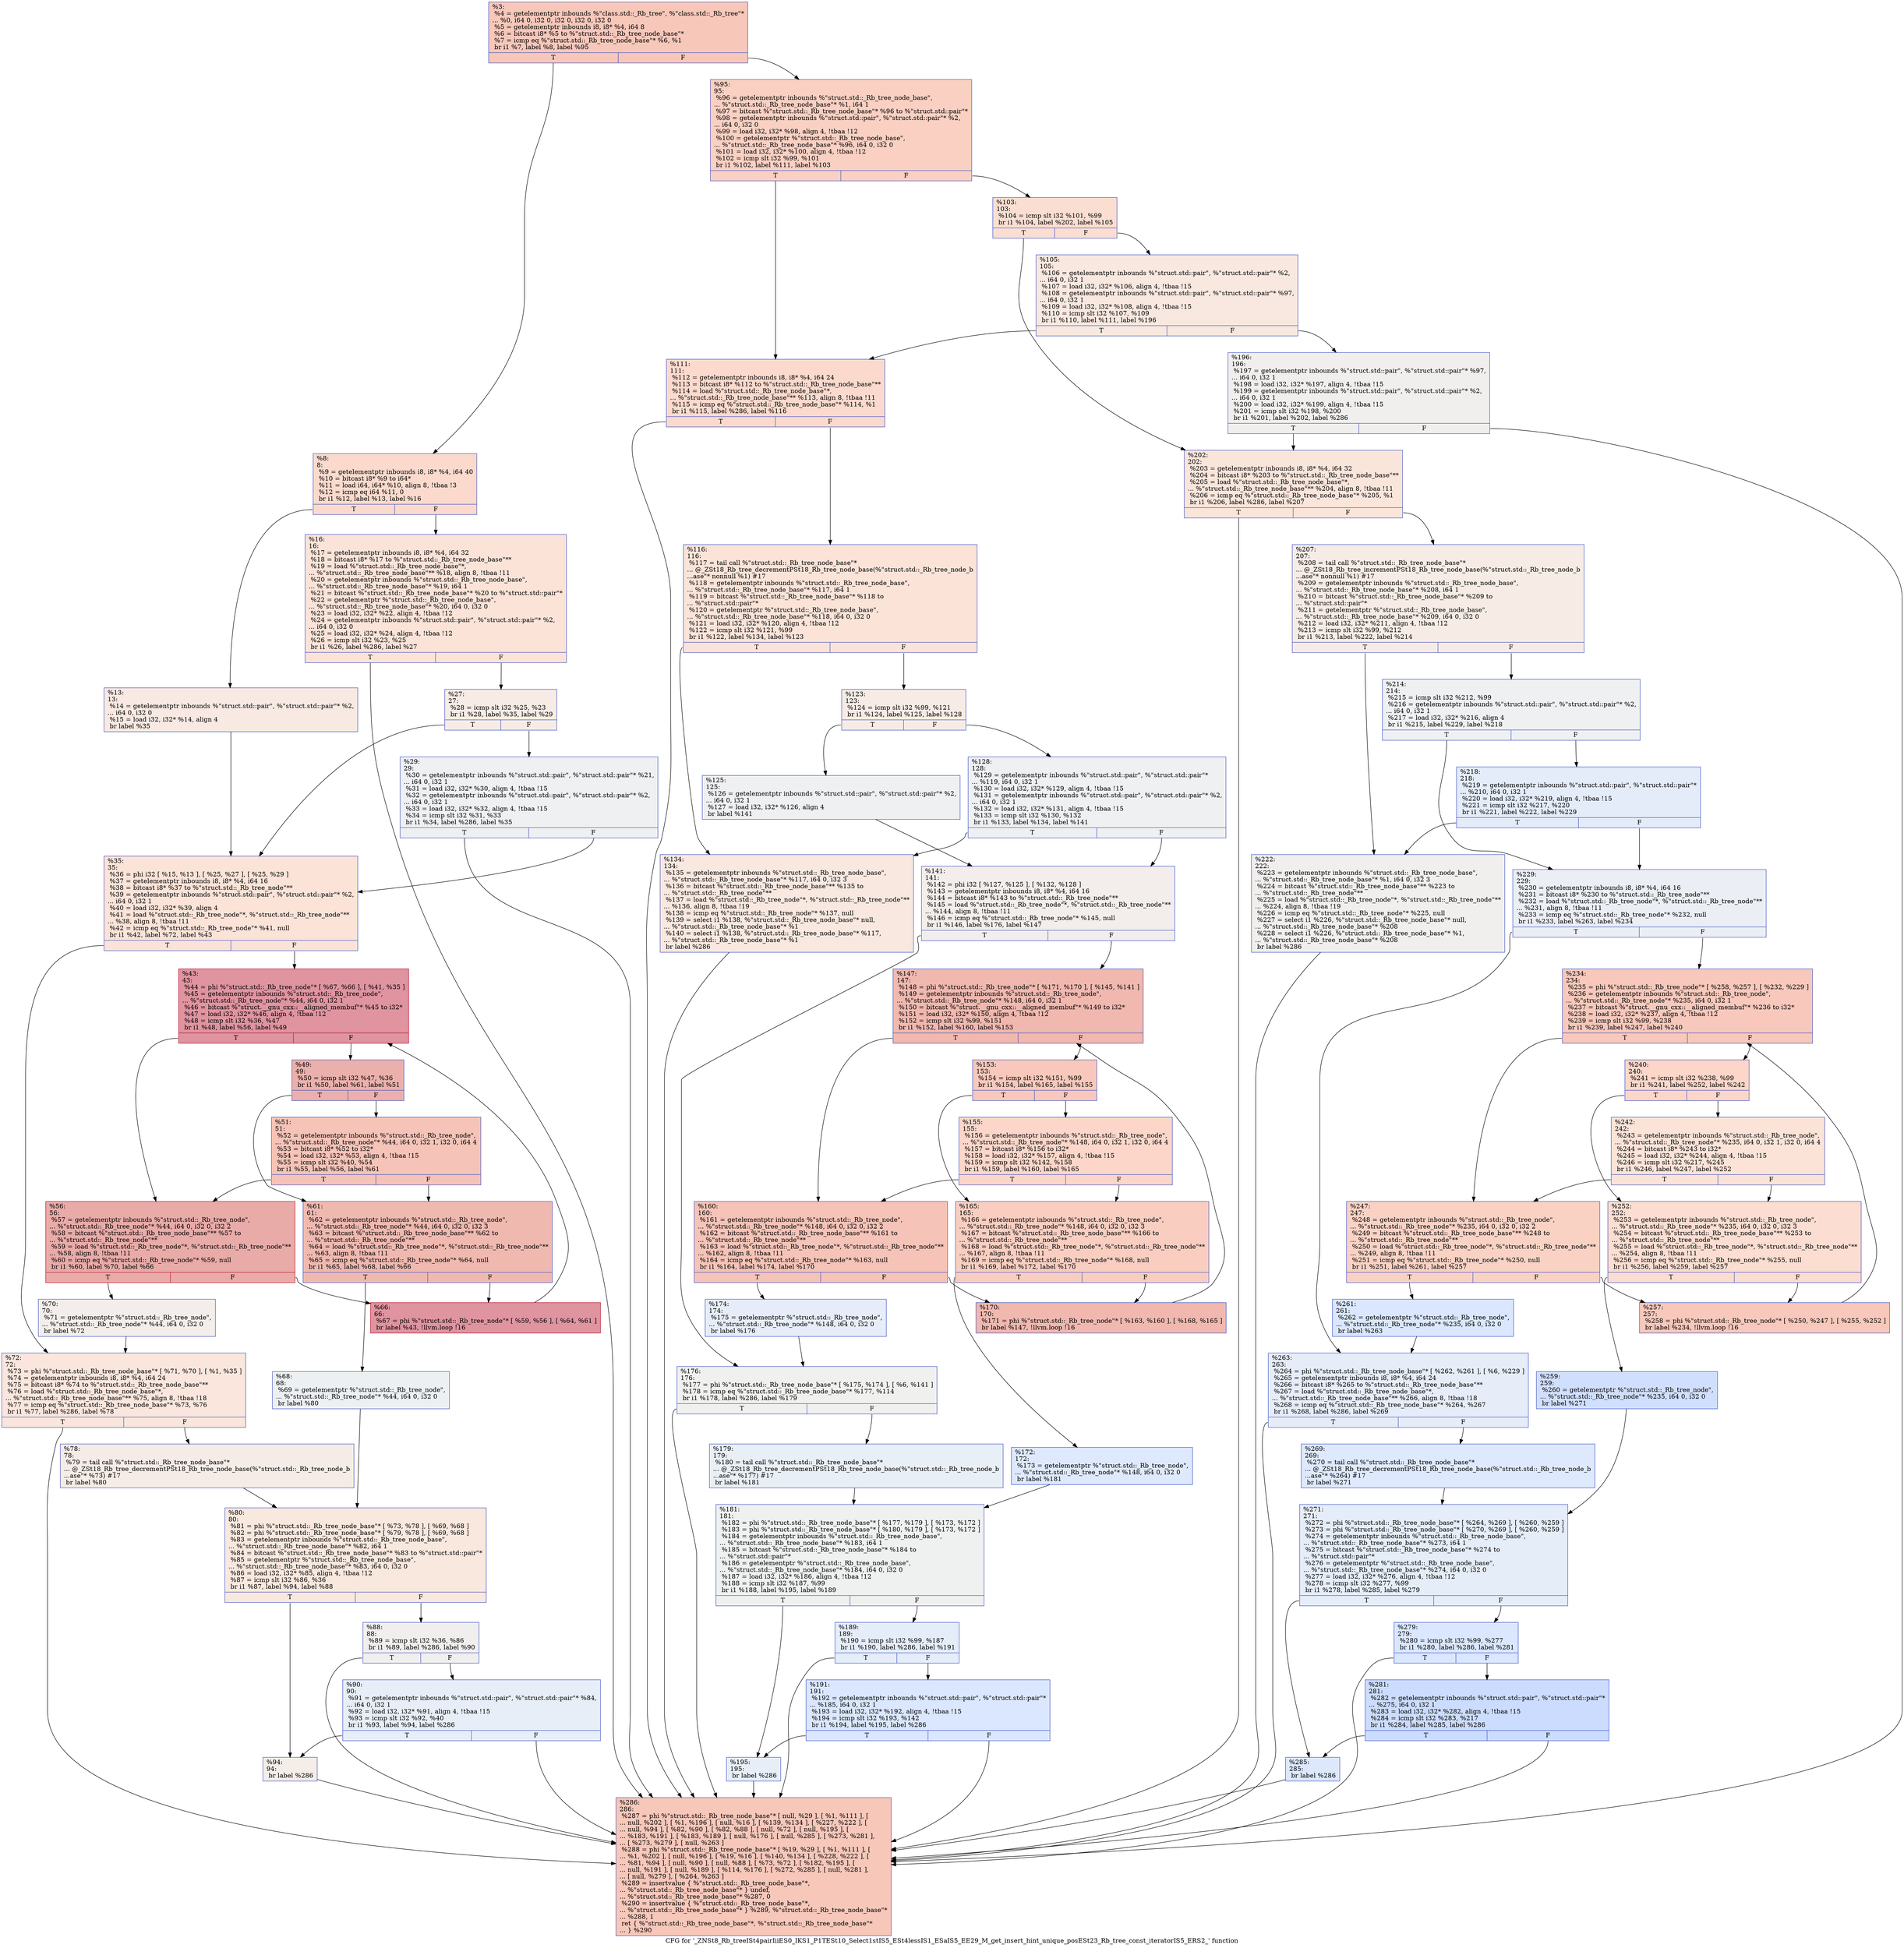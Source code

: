 digraph "CFG for '_ZNSt8_Rb_treeISt4pairIiiES0_IKS1_P1TESt10_Select1stIS5_ESt4lessIS1_ESaIS5_EE29_M_get_insert_hint_unique_posESt23_Rb_tree_const_iteratorIS5_ERS2_' function" {
	label="CFG for '_ZNSt8_Rb_treeISt4pairIiiES0_IKS1_P1TESt10_Select1stIS5_ESt4lessIS1_ESaIS5_EE29_M_get_insert_hint_unique_posESt23_Rb_tree_const_iteratorIS5_ERS2_' function";

	Node0x55a988a21ff0 [shape=record,color="#3d50c3ff", style=filled, fillcolor="#ec7f6370",label="{%3:\l  %4 = getelementptr inbounds %\"class.std::_Rb_tree\", %\"class.std::_Rb_tree\"*\l... %0, i64 0, i32 0, i32 0, i32 0, i32 0\l  %5 = getelementptr inbounds i8, i8* %4, i64 8\l  %6 = bitcast i8* %5 to %\"struct.std::_Rb_tree_node_base\"*\l  %7 = icmp eq %\"struct.std::_Rb_tree_node_base\"* %6, %1\l  br i1 %7, label %8, label %95\l|{<s0>T|<s1>F}}"];
	Node0x55a988a21ff0:s0 -> Node0x55a988a22220;
	Node0x55a988a21ff0:s1 -> Node0x55a988a22270;
	Node0x55a988a22220 [shape=record,color="#3d50c3ff", style=filled, fillcolor="#f7ac8e70",label="{%8:\l8:                                                \l  %9 = getelementptr inbounds i8, i8* %4, i64 40\l  %10 = bitcast i8* %9 to i64*\l  %11 = load i64, i64* %10, align 8, !tbaa !3\l  %12 = icmp eq i64 %11, 0\l  br i1 %12, label %13, label %16\l|{<s0>T|<s1>F}}"];
	Node0x55a988a22220:s0 -> Node0x55a988a22160;
	Node0x55a988a22220:s1 -> Node0x55a988a22570;
	Node0x55a988a22160 [shape=record,color="#3d50c3ff", style=filled, fillcolor="#efcebd70",label="{%13:\l13:                                               \l  %14 = getelementptr inbounds %\"struct.std::pair\", %\"struct.std::pair\"* %2,\l... i64 0, i32 0\l  %15 = load i32, i32* %14, align 4\l  br label %35\l}"];
	Node0x55a988a22160 -> Node0x55a988a227a0;
	Node0x55a988a22570 [shape=record,color="#3d50c3ff", style=filled, fillcolor="#f6bfa670",label="{%16:\l16:                                               \l  %17 = getelementptr inbounds i8, i8* %4, i64 32\l  %18 = bitcast i8* %17 to %\"struct.std::_Rb_tree_node_base\"**\l  %19 = load %\"struct.std::_Rb_tree_node_base\"*,\l... %\"struct.std::_Rb_tree_node_base\"** %18, align 8, !tbaa !11\l  %20 = getelementptr inbounds %\"struct.std::_Rb_tree_node_base\",\l... %\"struct.std::_Rb_tree_node_base\"* %19, i64 1\l  %21 = bitcast %\"struct.std::_Rb_tree_node_base\"* %20 to %\"struct.std::pair\"*\l  %22 = getelementptr %\"struct.std::_Rb_tree_node_base\",\l... %\"struct.std::_Rb_tree_node_base\"* %20, i64 0, i32 0\l  %23 = load i32, i32* %22, align 4, !tbaa !12\l  %24 = getelementptr inbounds %\"struct.std::pair\", %\"struct.std::pair\"* %2,\l... i64 0, i32 0\l  %25 = load i32, i32* %24, align 4, !tbaa !12\l  %26 = icmp slt i32 %23, %25\l  br i1 %26, label %286, label %27\l|{<s0>T|<s1>F}}"];
	Node0x55a988a22570:s0 -> Node0x55a988a22cb0;
	Node0x55a988a22570:s1 -> Node0x55a988a22d00;
	Node0x55a988a22d00 [shape=record,color="#3d50c3ff", style=filled, fillcolor="#ecd3c570",label="{%27:\l27:                                               \l  %28 = icmp slt i32 %25, %23\l  br i1 %28, label %35, label %29\l|{<s0>T|<s1>F}}"];
	Node0x55a988a22d00:s0 -> Node0x55a988a227a0;
	Node0x55a988a22d00:s1 -> Node0x55a988a22e90;
	Node0x55a988a22e90 [shape=record,color="#3d50c3ff", style=filled, fillcolor="#d9dce170",label="{%29:\l29:                                               \l  %30 = getelementptr inbounds %\"struct.std::pair\", %\"struct.std::pair\"* %21,\l... i64 0, i32 1\l  %31 = load i32, i32* %30, align 4, !tbaa !15\l  %32 = getelementptr inbounds %\"struct.std::pair\", %\"struct.std::pair\"* %2,\l... i64 0, i32 1\l  %33 = load i32, i32* %32, align 4, !tbaa !15\l  %34 = icmp slt i32 %31, %33\l  br i1 %34, label %286, label %35\l|{<s0>T|<s1>F}}"];
	Node0x55a988a22e90:s0 -> Node0x55a988a22cb0;
	Node0x55a988a22e90:s1 -> Node0x55a988a227a0;
	Node0x55a988a227a0 [shape=record,color="#3d50c3ff", style=filled, fillcolor="#f6bfa670",label="{%35:\l35:                                               \l  %36 = phi i32 [ %15, %13 ], [ %25, %27 ], [ %25, %29 ]\l  %37 = getelementptr inbounds i8, i8* %4, i64 16\l  %38 = bitcast i8* %37 to %\"struct.std::_Rb_tree_node\"**\l  %39 = getelementptr inbounds %\"struct.std::pair\", %\"struct.std::pair\"* %2,\l... i64 0, i32 1\l  %40 = load i32, i32* %39, align 4\l  %41 = load %\"struct.std::_Rb_tree_node\"*, %\"struct.std::_Rb_tree_node\"**\l... %38, align 8, !tbaa !11\l  %42 = icmp eq %\"struct.std::_Rb_tree_node\"* %41, null\l  br i1 %42, label %72, label %43\l|{<s0>T|<s1>F}}"];
	Node0x55a988a227a0:s0 -> Node0x55a988a23740;
	Node0x55a988a227a0:s1 -> Node0x55a988a23790;
	Node0x55a988a23790 [shape=record,color="#b70d28ff", style=filled, fillcolor="#b70d2870",label="{%43:\l43:                                               \l  %44 = phi %\"struct.std::_Rb_tree_node\"* [ %67, %66 ], [ %41, %35 ]\l  %45 = getelementptr inbounds %\"struct.std::_Rb_tree_node\",\l... %\"struct.std::_Rb_tree_node\"* %44, i64 0, i32 1\l  %46 = bitcast %\"struct.__gnu_cxx::__aligned_membuf\"* %45 to i32*\l  %47 = load i32, i32* %46, align 4, !tbaa !12\l  %48 = icmp slt i32 %36, %47\l  br i1 %48, label %56, label %49\l|{<s0>T|<s1>F}}"];
	Node0x55a988a23790:s0 -> Node0x55a988a23ba0;
	Node0x55a988a23790:s1 -> Node0x55a988a23c30;
	Node0x55a988a23c30 [shape=record,color="#3d50c3ff", style=filled, fillcolor="#d24b4070",label="{%49:\l49:                                               \l  %50 = icmp slt i32 %47, %36\l  br i1 %50, label %61, label %51\l|{<s0>T|<s1>F}}"];
	Node0x55a988a23c30:s0 -> Node0x55a988a23e00;
	Node0x55a988a23c30:s1 -> Node0x55a988a23e50;
	Node0x55a988a23e50 [shape=record,color="#3d50c3ff", style=filled, fillcolor="#e8765c70",label="{%51:\l51:                                               \l  %52 = getelementptr inbounds %\"struct.std::_Rb_tree_node\",\l... %\"struct.std::_Rb_tree_node\"* %44, i64 0, i32 1, i32 0, i64 4\l  %53 = bitcast i8* %52 to i32*\l  %54 = load i32, i32* %53, align 4, !tbaa !15\l  %55 = icmp slt i32 %40, %54\l  br i1 %55, label %56, label %61\l|{<s0>T|<s1>F}}"];
	Node0x55a988a23e50:s0 -> Node0x55a988a23ba0;
	Node0x55a988a23e50:s1 -> Node0x55a988a23e00;
	Node0x55a988a23ba0 [shape=record,color="#b70d28ff", style=filled, fillcolor="#cc403a70",label="{%56:\l56:                                               \l  %57 = getelementptr inbounds %\"struct.std::_Rb_tree_node\",\l... %\"struct.std::_Rb_tree_node\"* %44, i64 0, i32 0, i32 2\l  %58 = bitcast %\"struct.std::_Rb_tree_node_base\"** %57 to\l... %\"struct.std::_Rb_tree_node\"**\l  %59 = load %\"struct.std::_Rb_tree_node\"*, %\"struct.std::_Rb_tree_node\"**\l... %58, align 8, !tbaa !11\l  %60 = icmp eq %\"struct.std::_Rb_tree_node\"* %59, null\l  br i1 %60, label %70, label %66\l|{<s0>T|<s1>F}}"];
	Node0x55a988a23ba0:s0 -> Node0x55a988a24500;
	Node0x55a988a23ba0:s1 -> Node0x55a988a23890;
	Node0x55a988a23e00 [shape=record,color="#3d50c3ff", style=filled, fillcolor="#de614d70",label="{%61:\l61:                                               \l  %62 = getelementptr inbounds %\"struct.std::_Rb_tree_node\",\l... %\"struct.std::_Rb_tree_node\"* %44, i64 0, i32 0, i32 3\l  %63 = bitcast %\"struct.std::_Rb_tree_node_base\"** %62 to\l... %\"struct.std::_Rb_tree_node\"**\l  %64 = load %\"struct.std::_Rb_tree_node\"*, %\"struct.std::_Rb_tree_node\"**\l... %63, align 8, !tbaa !11\l  %65 = icmp eq %\"struct.std::_Rb_tree_node\"* %64, null\l  br i1 %65, label %68, label %66\l|{<s0>T|<s1>F}}"];
	Node0x55a988a23e00:s0 -> Node0x55a988a24850;
	Node0x55a988a23e00:s1 -> Node0x55a988a23890;
	Node0x55a988a23890 [shape=record,color="#b70d28ff", style=filled, fillcolor="#b70d2870",label="{%66:\l66:                                               \l  %67 = phi %\"struct.std::_Rb_tree_node\"* [ %59, %56 ], [ %64, %61 ]\l  br label %43, !llvm.loop !16\l}"];
	Node0x55a988a23890 -> Node0x55a988a23790;
	Node0x55a988a24850 [shape=record,color="#3d50c3ff", style=filled, fillcolor="#d6dce470",label="{%68:\l68:                                               \l  %69 = getelementptr %\"struct.std::_Rb_tree_node\",\l... %\"struct.std::_Rb_tree_node\"* %44, i64 0, i32 0\l  br label %80\l}"];
	Node0x55a988a24850 -> Node0x55a988a24b50;
	Node0x55a988a24500 [shape=record,color="#3d50c3ff", style=filled, fillcolor="#e5d8d170",label="{%70:\l70:                                               \l  %71 = getelementptr %\"struct.std::_Rb_tree_node\",\l... %\"struct.std::_Rb_tree_node\"* %44, i64 0, i32 0\l  br label %72\l}"];
	Node0x55a988a24500 -> Node0x55a988a23740;
	Node0x55a988a23740 [shape=record,color="#3d50c3ff", style=filled, fillcolor="#f3c7b170",label="{%72:\l72:                                               \l  %73 = phi %\"struct.std::_Rb_tree_node_base\"* [ %71, %70 ], [ %1, %35 ]\l  %74 = getelementptr inbounds i8, i8* %4, i64 24\l  %75 = bitcast i8* %74 to %\"struct.std::_Rb_tree_node_base\"**\l  %76 = load %\"struct.std::_Rb_tree_node_base\"*,\l... %\"struct.std::_Rb_tree_node_base\"** %75, align 8, !tbaa !18\l  %77 = icmp eq %\"struct.std::_Rb_tree_node_base\"* %73, %76\l  br i1 %77, label %286, label %78\l|{<s0>T|<s1>F}}"];
	Node0x55a988a23740:s0 -> Node0x55a988a22cb0;
	Node0x55a988a23740:s1 -> Node0x55a988a25080;
	Node0x55a988a25080 [shape=record,color="#3d50c3ff", style=filled, fillcolor="#ead5c970",label="{%78:\l78:                                               \l  %79 = tail call %\"struct.std::_Rb_tree_node_base\"*\l... @_ZSt18_Rb_tree_decrementPSt18_Rb_tree_node_base(%\"struct.std::_Rb_tree_node_b\l...ase\"* %73) #17\l  br label %80\l}"];
	Node0x55a988a25080 -> Node0x55a988a24b50;
	Node0x55a988a24b50 [shape=record,color="#3d50c3ff", style=filled, fillcolor="#f2cab570",label="{%80:\l80:                                               \l  %81 = phi %\"struct.std::_Rb_tree_node_base\"* [ %73, %78 ], [ %69, %68 ]\l  %82 = phi %\"struct.std::_Rb_tree_node_base\"* [ %79, %78 ], [ %69, %68 ]\l  %83 = getelementptr inbounds %\"struct.std::_Rb_tree_node_base\",\l... %\"struct.std::_Rb_tree_node_base\"* %82, i64 1\l  %84 = bitcast %\"struct.std::_Rb_tree_node_base\"* %83 to %\"struct.std::pair\"*\l  %85 = getelementptr %\"struct.std::_Rb_tree_node_base\",\l... %\"struct.std::_Rb_tree_node_base\"* %83, i64 0, i32 0\l  %86 = load i32, i32* %85, align 4, !tbaa !12\l  %87 = icmp slt i32 %86, %36\l  br i1 %87, label %94, label %88\l|{<s0>T|<s1>F}}"];
	Node0x55a988a24b50:s0 -> Node0x55a988a25880;
	Node0x55a988a24b50:s1 -> Node0x55a988a258d0;
	Node0x55a988a258d0 [shape=record,color="#3d50c3ff", style=filled, fillcolor="#e0dbd870",label="{%88:\l88:                                               \l  %89 = icmp slt i32 %36, %86\l  br i1 %89, label %286, label %90\l|{<s0>T|<s1>F}}"];
	Node0x55a988a258d0:s0 -> Node0x55a988a22cb0;
	Node0x55a988a258d0:s1 -> Node0x55a988a25a60;
	Node0x55a988a25a60 [shape=record,color="#3d50c3ff", style=filled, fillcolor="#cbd8ee70",label="{%90:\l90:                                               \l  %91 = getelementptr inbounds %\"struct.std::pair\", %\"struct.std::pair\"* %84,\l... i64 0, i32 1\l  %92 = load i32, i32* %91, align 4, !tbaa !15\l  %93 = icmp slt i32 %92, %40\l  br i1 %93, label %94, label %286\l|{<s0>T|<s1>F}}"];
	Node0x55a988a25a60:s0 -> Node0x55a988a25880;
	Node0x55a988a25a60:s1 -> Node0x55a988a22cb0;
	Node0x55a988a25880 [shape=record,color="#3d50c3ff", style=filled, fillcolor="#e8d6cc70",label="{%94:\l94:                                               \l  br label %286\l}"];
	Node0x55a988a25880 -> Node0x55a988a22cb0;
	Node0x55a988a22270 [shape=record,color="#3d50c3ff", style=filled, fillcolor="#f3947570",label="{%95:\l95:                                               \l  %96 = getelementptr inbounds %\"struct.std::_Rb_tree_node_base\",\l... %\"struct.std::_Rb_tree_node_base\"* %1, i64 1\l  %97 = bitcast %\"struct.std::_Rb_tree_node_base\"* %96 to %\"struct.std::pair\"*\l  %98 = getelementptr inbounds %\"struct.std::pair\", %\"struct.std::pair\"* %2,\l... i64 0, i32 0\l  %99 = load i32, i32* %98, align 4, !tbaa !12\l  %100 = getelementptr %\"struct.std::_Rb_tree_node_base\",\l... %\"struct.std::_Rb_tree_node_base\"* %96, i64 0, i32 0\l  %101 = load i32, i32* %100, align 4, !tbaa !12\l  %102 = icmp slt i32 %99, %101\l  br i1 %102, label %111, label %103\l|{<s0>T|<s1>F}}"];
	Node0x55a988a22270:s0 -> Node0x55a988a26240;
	Node0x55a988a22270:s1 -> Node0x55a988a26290;
	Node0x55a988a26290 [shape=record,color="#3d50c3ff", style=filled, fillcolor="#f7b59970",label="{%103:\l103:                                              \l  %104 = icmp slt i32 %101, %99\l  br i1 %104, label %202, label %105\l|{<s0>T|<s1>F}}"];
	Node0x55a988a26290:s0 -> Node0x55a988a26420;
	Node0x55a988a26290:s1 -> Node0x55a988a26470;
	Node0x55a988a26470 [shape=record,color="#3d50c3ff", style=filled, fillcolor="#f1ccb870",label="{%105:\l105:                                              \l  %106 = getelementptr inbounds %\"struct.std::pair\", %\"struct.std::pair\"* %2,\l... i64 0, i32 1\l  %107 = load i32, i32* %106, align 4, !tbaa !15\l  %108 = getelementptr inbounds %\"struct.std::pair\", %\"struct.std::pair\"* %97,\l... i64 0, i32 1\l  %109 = load i32, i32* %108, align 4, !tbaa !15\l  %110 = icmp slt i32 %107, %109\l  br i1 %110, label %111, label %196\l|{<s0>T|<s1>F}}"];
	Node0x55a988a26470:s0 -> Node0x55a988a26240;
	Node0x55a988a26470:s1 -> Node0x55a988a26860;
	Node0x55a988a26240 [shape=record,color="#3d50c3ff", style=filled, fillcolor="#f7ac8e70",label="{%111:\l111:                                              \l  %112 = getelementptr inbounds i8, i8* %4, i64 24\l  %113 = bitcast i8* %112 to %\"struct.std::_Rb_tree_node_base\"**\l  %114 = load %\"struct.std::_Rb_tree_node_base\"*,\l... %\"struct.std::_Rb_tree_node_base\"** %113, align 8, !tbaa !11\l  %115 = icmp eq %\"struct.std::_Rb_tree_node_base\"* %114, %1\l  br i1 %115, label %286, label %116\l|{<s0>T|<s1>F}}"];
	Node0x55a988a26240:s0 -> Node0x55a988a22cb0;
	Node0x55a988a26240:s1 -> Node0x55a988a26b70;
	Node0x55a988a26b70 [shape=record,color="#3d50c3ff", style=filled, fillcolor="#f6bfa670",label="{%116:\l116:                                              \l  %117 = tail call %\"struct.std::_Rb_tree_node_base\"*\l... @_ZSt18_Rb_tree_decrementPSt18_Rb_tree_node_base(%\"struct.std::_Rb_tree_node_b\l...ase\"* nonnull %1) #17\l  %118 = getelementptr inbounds %\"struct.std::_Rb_tree_node_base\",\l... %\"struct.std::_Rb_tree_node_base\"* %117, i64 1\l  %119 = bitcast %\"struct.std::_Rb_tree_node_base\"* %118 to\l... %\"struct.std::pair\"*\l  %120 = getelementptr %\"struct.std::_Rb_tree_node_base\",\l... %\"struct.std::_Rb_tree_node_base\"* %118, i64 0, i32 0\l  %121 = load i32, i32* %120, align 4, !tbaa !12\l  %122 = icmp slt i32 %121, %99\l  br i1 %122, label %134, label %123\l|{<s0>T|<s1>F}}"];
	Node0x55a988a26b70:s0 -> Node0x55a988a27090;
	Node0x55a988a26b70:s1 -> Node0x55a988a270e0;
	Node0x55a988a270e0 [shape=record,color="#3d50c3ff", style=filled, fillcolor="#ecd3c570",label="{%123:\l123:                                              \l  %124 = icmp slt i32 %99, %121\l  br i1 %124, label %125, label %128\l|{<s0>T|<s1>F}}"];
	Node0x55a988a270e0:s0 -> Node0x55a988a27270;
	Node0x55a988a270e0:s1 -> Node0x55a988a272c0;
	Node0x55a988a27270 [shape=record,color="#3d50c3ff", style=filled, fillcolor="#d9dce170",label="{%125:\l125:                                              \l  %126 = getelementptr inbounds %\"struct.std::pair\", %\"struct.std::pair\"* %2,\l... i64 0, i32 1\l  %127 = load i32, i32* %126, align 4\l  br label %141\l}"];
	Node0x55a988a27270 -> Node0x55a988a27530;
	Node0x55a988a272c0 [shape=record,color="#3d50c3ff", style=filled, fillcolor="#d9dce170",label="{%128:\l128:                                              \l  %129 = getelementptr inbounds %\"struct.std::pair\", %\"struct.std::pair\"*\l... %119, i64 0, i32 1\l  %130 = load i32, i32* %129, align 4, !tbaa !15\l  %131 = getelementptr inbounds %\"struct.std::pair\", %\"struct.std::pair\"* %2,\l... i64 0, i32 1\l  %132 = load i32, i32* %131, align 4, !tbaa !15\l  %133 = icmp slt i32 %130, %132\l  br i1 %133, label %134, label %141\l|{<s0>T|<s1>F}}"];
	Node0x55a988a272c0:s0 -> Node0x55a988a27090;
	Node0x55a988a272c0:s1 -> Node0x55a988a27530;
	Node0x55a988a27090 [shape=record,color="#3d50c3ff", style=filled, fillcolor="#f1ccb870",label="{%134:\l134:                                              \l  %135 = getelementptr inbounds %\"struct.std::_Rb_tree_node_base\",\l... %\"struct.std::_Rb_tree_node_base\"* %117, i64 0, i32 3\l  %136 = bitcast %\"struct.std::_Rb_tree_node_base\"** %135 to\l... %\"struct.std::_Rb_tree_node\"**\l  %137 = load %\"struct.std::_Rb_tree_node\"*, %\"struct.std::_Rb_tree_node\"**\l... %136, align 8, !tbaa !19\l  %138 = icmp eq %\"struct.std::_Rb_tree_node\"* %137, null\l  %139 = select i1 %138, %\"struct.std::_Rb_tree_node_base\"* null,\l... %\"struct.std::_Rb_tree_node_base\"* %1\l  %140 = select i1 %138, %\"struct.std::_Rb_tree_node_base\"* %117,\l... %\"struct.std::_Rb_tree_node_base\"* %1\l  br label %286\l}"];
	Node0x55a988a27090 -> Node0x55a988a22cb0;
	Node0x55a988a27530 [shape=record,color="#3d50c3ff", style=filled, fillcolor="#e5d8d170",label="{%141:\l141:                                              \l  %142 = phi i32 [ %127, %125 ], [ %132, %128 ]\l  %143 = getelementptr inbounds i8, i8* %4, i64 16\l  %144 = bitcast i8* %143 to %\"struct.std::_Rb_tree_node\"**\l  %145 = load %\"struct.std::_Rb_tree_node\"*, %\"struct.std::_Rb_tree_node\"**\l... %144, align 8, !tbaa !11\l  %146 = icmp eq %\"struct.std::_Rb_tree_node\"* %145, null\l  br i1 %146, label %176, label %147\l|{<s0>T|<s1>F}}"];
	Node0x55a988a27530:s0 -> Node0x55a988a28e70;
	Node0x55a988a27530:s1 -> Node0x55a988a28ec0;
	Node0x55a988a28ec0 [shape=record,color="#3d50c3ff", style=filled, fillcolor="#dc5d4a70",label="{%147:\l147:                                              \l  %148 = phi %\"struct.std::_Rb_tree_node\"* [ %171, %170 ], [ %145, %141 ]\l  %149 = getelementptr inbounds %\"struct.std::_Rb_tree_node\",\l... %\"struct.std::_Rb_tree_node\"* %148, i64 0, i32 1\l  %150 = bitcast %\"struct.__gnu_cxx::__aligned_membuf\"* %149 to i32*\l  %151 = load i32, i32* %150, align 4, !tbaa !12\l  %152 = icmp slt i32 %99, %151\l  br i1 %152, label %160, label %153\l|{<s0>T|<s1>F}}"];
	Node0x55a988a28ec0:s0 -> Node0x55a988a29320;
	Node0x55a988a28ec0:s1 -> Node0x55a988a293b0;
	Node0x55a988a293b0 [shape=record,color="#3d50c3ff", style=filled, fillcolor="#ed836670",label="{%153:\l153:                                              \l  %154 = icmp slt i32 %151, %99\l  br i1 %154, label %165, label %155\l|{<s0>T|<s1>F}}"];
	Node0x55a988a293b0:s0 -> Node0x55a988a29580;
	Node0x55a988a293b0:s1 -> Node0x55a988a295d0;
	Node0x55a988a295d0 [shape=record,color="#3d50c3ff", style=filled, fillcolor="#f6a38570",label="{%155:\l155:                                              \l  %156 = getelementptr inbounds %\"struct.std::_Rb_tree_node\",\l... %\"struct.std::_Rb_tree_node\"* %148, i64 0, i32 1, i32 0, i64 4\l  %157 = bitcast i8* %156 to i32*\l  %158 = load i32, i32* %157, align 4, !tbaa !15\l  %159 = icmp slt i32 %142, %158\l  br i1 %159, label %160, label %165\l|{<s0>T|<s1>F}}"];
	Node0x55a988a295d0:s0 -> Node0x55a988a29320;
	Node0x55a988a295d0:s1 -> Node0x55a988a29580;
	Node0x55a988a29320 [shape=record,color="#3d50c3ff", style=filled, fillcolor="#e8765c70",label="{%160:\l160:                                              \l  %161 = getelementptr inbounds %\"struct.std::_Rb_tree_node\",\l... %\"struct.std::_Rb_tree_node\"* %148, i64 0, i32 0, i32 2\l  %162 = bitcast %\"struct.std::_Rb_tree_node_base\"** %161 to\l... %\"struct.std::_Rb_tree_node\"**\l  %163 = load %\"struct.std::_Rb_tree_node\"*, %\"struct.std::_Rb_tree_node\"**\l... %162, align 8, !tbaa !11\l  %164 = icmp eq %\"struct.std::_Rb_tree_node\"* %163, null\l  br i1 %164, label %174, label %170\l|{<s0>T|<s1>F}}"];
	Node0x55a988a29320:s0 -> Node0x55a988a29c80;
	Node0x55a988a29320:s1 -> Node0x55a988a28ff0;
	Node0x55a988a29580 [shape=record,color="#3d50c3ff", style=filled, fillcolor="#f2907270",label="{%165:\l165:                                              \l  %166 = getelementptr inbounds %\"struct.std::_Rb_tree_node\",\l... %\"struct.std::_Rb_tree_node\"* %148, i64 0, i32 0, i32 3\l  %167 = bitcast %\"struct.std::_Rb_tree_node_base\"** %166 to\l... %\"struct.std::_Rb_tree_node\"**\l  %168 = load %\"struct.std::_Rb_tree_node\"*, %\"struct.std::_Rb_tree_node\"**\l... %167, align 8, !tbaa !11\l  %169 = icmp eq %\"struct.std::_Rb_tree_node\"* %168, null\l  br i1 %169, label %172, label %170\l|{<s0>T|<s1>F}}"];
	Node0x55a988a29580:s0 -> Node0x55a988a29fd0;
	Node0x55a988a29580:s1 -> Node0x55a988a28ff0;
	Node0x55a988a28ff0 [shape=record,color="#3d50c3ff", style=filled, fillcolor="#dc5d4a70",label="{%170:\l170:                                              \l  %171 = phi %\"struct.std::_Rb_tree_node\"* [ %163, %160 ], [ %168, %165 ]\l  br label %147, !llvm.loop !16\l}"];
	Node0x55a988a28ff0 -> Node0x55a988a28ec0;
	Node0x55a988a29fd0 [shape=record,color="#3d50c3ff", style=filled, fillcolor="#b5cdfa70",label="{%172:\l172:                                              \l  %173 = getelementptr %\"struct.std::_Rb_tree_node\",\l... %\"struct.std::_Rb_tree_node\"* %148, i64 0, i32 0\l  br label %181\l}"];
	Node0x55a988a29fd0 -> Node0x55a988a2a8c0;
	Node0x55a988a29c80 [shape=record,color="#3d50c3ff", style=filled, fillcolor="#c7d7f070",label="{%174:\l174:                                              \l  %175 = getelementptr %\"struct.std::_Rb_tree_node\",\l... %\"struct.std::_Rb_tree_node\"* %148, i64 0, i32 0\l  br label %176\l}"];
	Node0x55a988a29c80 -> Node0x55a988a28e70;
	Node0x55a988a28e70 [shape=record,color="#3d50c3ff", style=filled, fillcolor="#dedcdb70",label="{%176:\l176:                                              \l  %177 = phi %\"struct.std::_Rb_tree_node_base\"* [ %175, %174 ], [ %6, %141 ]\l  %178 = icmp eq %\"struct.std::_Rb_tree_node_base\"* %177, %114\l  br i1 %178, label %286, label %179\l|{<s0>T|<s1>F}}"];
	Node0x55a988a28e70:s0 -> Node0x55a988a22cb0;
	Node0x55a988a28e70:s1 -> Node0x55a988a2abf0;
	Node0x55a988a2abf0 [shape=record,color="#3d50c3ff", style=filled, fillcolor="#cedaeb70",label="{%179:\l179:                                              \l  %180 = tail call %\"struct.std::_Rb_tree_node_base\"*\l... @_ZSt18_Rb_tree_decrementPSt18_Rb_tree_node_base(%\"struct.std::_Rb_tree_node_b\l...ase\"* %177) #17\l  br label %181\l}"];
	Node0x55a988a2abf0 -> Node0x55a988a2a8c0;
	Node0x55a988a2a8c0 [shape=record,color="#3d50c3ff", style=filled, fillcolor="#dbdcde70",label="{%181:\l181:                                              \l  %182 = phi %\"struct.std::_Rb_tree_node_base\"* [ %177, %179 ], [ %173, %172 ]\l  %183 = phi %\"struct.std::_Rb_tree_node_base\"* [ %180, %179 ], [ %173, %172 ]\l  %184 = getelementptr inbounds %\"struct.std::_Rb_tree_node_base\",\l... %\"struct.std::_Rb_tree_node_base\"* %183, i64 1\l  %185 = bitcast %\"struct.std::_Rb_tree_node_base\"* %184 to\l... %\"struct.std::pair\"*\l  %186 = getelementptr %\"struct.std::_Rb_tree_node_base\",\l... %\"struct.std::_Rb_tree_node_base\"* %184, i64 0, i32 0\l  %187 = load i32, i32* %186, align 4, !tbaa !12\l  %188 = icmp slt i32 %187, %99\l  br i1 %188, label %195, label %189\l|{<s0>T|<s1>F}}"];
	Node0x55a988a2a8c0:s0 -> Node0x55a988a2b2a0;
	Node0x55a988a2a8c0:s1 -> Node0x55a988a2b2f0;
	Node0x55a988a2b2f0 [shape=record,color="#3d50c3ff", style=filled, fillcolor="#c5d6f270",label="{%189:\l189:                                              \l  %190 = icmp slt i32 %99, %187\l  br i1 %190, label %286, label %191\l|{<s0>T|<s1>F}}"];
	Node0x55a988a2b2f0:s0 -> Node0x55a988a22cb0;
	Node0x55a988a2b2f0:s1 -> Node0x55a988a2b480;
	Node0x55a988a2b480 [shape=record,color="#3d50c3ff", style=filled, fillcolor="#abc8fd70",label="{%191:\l191:                                              \l  %192 = getelementptr inbounds %\"struct.std::pair\", %\"struct.std::pair\"*\l... %185, i64 0, i32 1\l  %193 = load i32, i32* %192, align 4, !tbaa !15\l  %194 = icmp slt i32 %193, %142\l  br i1 %194, label %195, label %286\l|{<s0>T|<s1>F}}"];
	Node0x55a988a2b480:s0 -> Node0x55a988a2b2a0;
	Node0x55a988a2b480:s1 -> Node0x55a988a22cb0;
	Node0x55a988a2b2a0 [shape=record,color="#3d50c3ff", style=filled, fillcolor="#cbd8ee70",label="{%195:\l195:                                              \l  br label %286\l}"];
	Node0x55a988a2b2a0 -> Node0x55a988a22cb0;
	Node0x55a988a26860 [shape=record,color="#3d50c3ff", style=filled, fillcolor="#e0dbd870",label="{%196:\l196:                                              \l  %197 = getelementptr inbounds %\"struct.std::pair\", %\"struct.std::pair\"* %97,\l... i64 0, i32 1\l  %198 = load i32, i32* %197, align 4, !tbaa !15\l  %199 = getelementptr inbounds %\"struct.std::pair\", %\"struct.std::pair\"* %2,\l... i64 0, i32 1\l  %200 = load i32, i32* %199, align 4, !tbaa !15\l  %201 = icmp slt i32 %198, %200\l  br i1 %201, label %202, label %286\l|{<s0>T|<s1>F}}"];
	Node0x55a988a26860:s0 -> Node0x55a988a26420;
	Node0x55a988a26860:s1 -> Node0x55a988a22cb0;
	Node0x55a988a26420 [shape=record,color="#3d50c3ff", style=filled, fillcolor="#f4c5ad70",label="{%202:\l202:                                              \l  %203 = getelementptr inbounds i8, i8* %4, i64 32\l  %204 = bitcast i8* %203 to %\"struct.std::_Rb_tree_node_base\"**\l  %205 = load %\"struct.std::_Rb_tree_node_base\"*,\l... %\"struct.std::_Rb_tree_node_base\"** %204, align 8, !tbaa !11\l  %206 = icmp eq %\"struct.std::_Rb_tree_node_base\"* %205, %1\l  br i1 %206, label %286, label %207\l|{<s0>T|<s1>F}}"];
	Node0x55a988a26420:s0 -> Node0x55a988a22cb0;
	Node0x55a988a26420:s1 -> Node0x55a988a2be10;
	Node0x55a988a2be10 [shape=record,color="#3d50c3ff", style=filled, fillcolor="#ecd3c570",label="{%207:\l207:                                              \l  %208 = tail call %\"struct.std::_Rb_tree_node_base\"*\l... @_ZSt18_Rb_tree_incrementPSt18_Rb_tree_node_base(%\"struct.std::_Rb_tree_node_b\l...ase\"* nonnull %1) #17\l  %209 = getelementptr inbounds %\"struct.std::_Rb_tree_node_base\",\l... %\"struct.std::_Rb_tree_node_base\"* %208, i64 1\l  %210 = bitcast %\"struct.std::_Rb_tree_node_base\"* %209 to\l... %\"struct.std::pair\"*\l  %211 = getelementptr %\"struct.std::_Rb_tree_node_base\",\l... %\"struct.std::_Rb_tree_node_base\"* %209, i64 0, i32 0\l  %212 = load i32, i32* %211, align 4, !tbaa !12\l  %213 = icmp slt i32 %99, %212\l  br i1 %213, label %222, label %214\l|{<s0>T|<s1>F}}"];
	Node0x55a988a2be10:s0 -> Node0x55a988a2c3e0;
	Node0x55a988a2be10:s1 -> Node0x55a988a2c430;
	Node0x55a988a2c430 [shape=record,color="#3d50c3ff", style=filled, fillcolor="#d9dce170",label="{%214:\l214:                                              \l  %215 = icmp slt i32 %212, %99\l  %216 = getelementptr inbounds %\"struct.std::pair\", %\"struct.std::pair\"* %2,\l... i64 0, i32 1\l  %217 = load i32, i32* %216, align 4\l  br i1 %215, label %229, label %218\l|{<s0>T|<s1>F}}"];
	Node0x55a988a2c430:s0 -> Node0x55a988a2c6f0;
	Node0x55a988a2c430:s1 -> Node0x55a988a2c740;
	Node0x55a988a2c740 [shape=record,color="#3d50c3ff", style=filled, fillcolor="#c1d4f470",label="{%218:\l218:                                              \l  %219 = getelementptr inbounds %\"struct.std::pair\", %\"struct.std::pair\"*\l... %210, i64 0, i32 1\l  %220 = load i32, i32* %219, align 4, !tbaa !15\l  %221 = icmp slt i32 %217, %220\l  br i1 %221, label %222, label %229\l|{<s0>T|<s1>F}}"];
	Node0x55a988a2c740:s0 -> Node0x55a988a2c3e0;
	Node0x55a988a2c740:s1 -> Node0x55a988a2c6f0;
	Node0x55a988a2c3e0 [shape=record,color="#3d50c3ff", style=filled, fillcolor="#e0dbd870",label="{%222:\l222:                                              \l  %223 = getelementptr inbounds %\"struct.std::_Rb_tree_node_base\",\l... %\"struct.std::_Rb_tree_node_base\"* %1, i64 0, i32 3\l  %224 = bitcast %\"struct.std::_Rb_tree_node_base\"** %223 to\l... %\"struct.std::_Rb_tree_node\"**\l  %225 = load %\"struct.std::_Rb_tree_node\"*, %\"struct.std::_Rb_tree_node\"**\l... %224, align 8, !tbaa !19\l  %226 = icmp eq %\"struct.std::_Rb_tree_node\"* %225, null\l  %227 = select i1 %226, %\"struct.std::_Rb_tree_node_base\"* null,\l... %\"struct.std::_Rb_tree_node_base\"* %208\l  %228 = select i1 %226, %\"struct.std::_Rb_tree_node_base\"* %1,\l... %\"struct.std::_Rb_tree_node_base\"* %208\l  br label %286\l}"];
	Node0x55a988a2c3e0 -> Node0x55a988a22cb0;
	Node0x55a988a2c6f0 [shape=record,color="#3d50c3ff", style=filled, fillcolor="#d1dae970",label="{%229:\l229:                                              \l  %230 = getelementptr inbounds i8, i8* %4, i64 16\l  %231 = bitcast i8* %230 to %\"struct.std::_Rb_tree_node\"**\l  %232 = load %\"struct.std::_Rb_tree_node\"*, %\"struct.std::_Rb_tree_node\"**\l... %231, align 8, !tbaa !11\l  %233 = icmp eq %\"struct.std::_Rb_tree_node\"* %232, null\l  br i1 %233, label %263, label %234\l|{<s0>T|<s1>F}}"];
	Node0x55a988a2c6f0:s0 -> Node0x55a988a2d0c0;
	Node0x55a988a2c6f0:s1 -> Node0x55a988a2d110;
	Node0x55a988a2d110 [shape=record,color="#3d50c3ff", style=filled, fillcolor="#ed836670",label="{%234:\l234:                                              \l  %235 = phi %\"struct.std::_Rb_tree_node\"* [ %258, %257 ], [ %232, %229 ]\l  %236 = getelementptr inbounds %\"struct.std::_Rb_tree_node\",\l... %\"struct.std::_Rb_tree_node\"* %235, i64 0, i32 1\l  %237 = bitcast %\"struct.__gnu_cxx::__aligned_membuf\"* %236 to i32*\l  %238 = load i32, i32* %237, align 4, !tbaa !12\l  %239 = icmp slt i32 %99, %238\l  br i1 %239, label %247, label %240\l|{<s0>T|<s1>F}}"];
	Node0x55a988a2d110:s0 -> Node0x55a988a2d570;
	Node0x55a988a2d110:s1 -> Node0x55a988a2d5c0;
	Node0x55a988a2d5c0 [shape=record,color="#3d50c3ff", style=filled, fillcolor="#f6a38570",label="{%240:\l240:                                              \l  %241 = icmp slt i32 %238, %99\l  br i1 %241, label %252, label %242\l|{<s0>T|<s1>F}}"];
	Node0x55a988a2d5c0:s0 -> Node0x55a988a2d750;
	Node0x55a988a2d5c0:s1 -> Node0x55a988a2d7a0;
	Node0x55a988a2d7a0 [shape=record,color="#3d50c3ff", style=filled, fillcolor="#f6bfa670",label="{%242:\l242:                                              \l  %243 = getelementptr inbounds %\"struct.std::_Rb_tree_node\",\l... %\"struct.std::_Rb_tree_node\"* %235, i64 0, i32 1, i32 0, i64 4\l  %244 = bitcast i8* %243 to i32*\l  %245 = load i32, i32* %244, align 4, !tbaa !15\l  %246 = icmp slt i32 %217, %245\l  br i1 %246, label %247, label %252\l|{<s0>T|<s1>F}}"];
	Node0x55a988a2d7a0:s0 -> Node0x55a988a2d570;
	Node0x55a988a2d7a0:s1 -> Node0x55a988a2d750;
	Node0x55a988a2d570 [shape=record,color="#3d50c3ff", style=filled, fillcolor="#f4987a70",label="{%247:\l247:                                              \l  %248 = getelementptr inbounds %\"struct.std::_Rb_tree_node\",\l... %\"struct.std::_Rb_tree_node\"* %235, i64 0, i32 0, i32 2\l  %249 = bitcast %\"struct.std::_Rb_tree_node_base\"** %248 to\l... %\"struct.std::_Rb_tree_node\"**\l  %250 = load %\"struct.std::_Rb_tree_node\"*, %\"struct.std::_Rb_tree_node\"**\l... %249, align 8, !tbaa !11\l  %251 = icmp eq %\"struct.std::_Rb_tree_node\"* %250, null\l  br i1 %251, label %261, label %257\l|{<s0>T|<s1>F}}"];
	Node0x55a988a2d570:s0 -> Node0x55a988a2de10;
	Node0x55a988a2d570:s1 -> Node0x55a988a2d240;
	Node0x55a988a2d750 [shape=record,color="#3d50c3ff", style=filled, fillcolor="#f7b39670",label="{%252:\l252:                                              \l  %253 = getelementptr inbounds %\"struct.std::_Rb_tree_node\",\l... %\"struct.std::_Rb_tree_node\"* %235, i64 0, i32 0, i32 3\l  %254 = bitcast %\"struct.std::_Rb_tree_node_base\"** %253 to\l... %\"struct.std::_Rb_tree_node\"**\l  %255 = load %\"struct.std::_Rb_tree_node\"*, %\"struct.std::_Rb_tree_node\"**\l... %254, align 8, !tbaa !11\l  %256 = icmp eq %\"struct.std::_Rb_tree_node\"* %255, null\l  br i1 %256, label %259, label %257\l|{<s0>T|<s1>F}}"];
	Node0x55a988a2d750:s0 -> Node0x55a988a275f0;
	Node0x55a988a2d750:s1 -> Node0x55a988a2d240;
	Node0x55a988a2d240 [shape=record,color="#3d50c3ff", style=filled, fillcolor="#ed836670",label="{%257:\l257:                                              \l  %258 = phi %\"struct.std::_Rb_tree_node\"* [ %250, %247 ], [ %255, %252 ]\l  br label %234, !llvm.loop !16\l}"];
	Node0x55a988a2d240 -> Node0x55a988a2d110;
	Node0x55a988a275f0 [shape=record,color="#3d50c3ff", style=filled, fillcolor="#96b7ff70",label="{%259:\l259:                                              \l  %260 = getelementptr %\"struct.std::_Rb_tree_node\",\l... %\"struct.std::_Rb_tree_node\"* %235, i64 0, i32 0\l  br label %271\l}"];
	Node0x55a988a275f0 -> Node0x55a988a278d0;
	Node0x55a988a2de10 [shape=record,color="#3d50c3ff", style=filled, fillcolor="#abc8fd70",label="{%261:\l261:                                              \l  %262 = getelementptr %\"struct.std::_Rb_tree_node\",\l... %\"struct.std::_Rb_tree_node\"* %235, i64 0, i32 0\l  br label %263\l}"];
	Node0x55a988a2de10 -> Node0x55a988a2d0c0;
	Node0x55a988a2d0c0 [shape=record,color="#3d50c3ff", style=filled, fillcolor="#c7d7f070",label="{%263:\l263:                                              \l  %264 = phi %\"struct.std::_Rb_tree_node_base\"* [ %262, %261 ], [ %6, %229 ]\l  %265 = getelementptr inbounds i8, i8* %4, i64 24\l  %266 = bitcast i8* %265 to %\"struct.std::_Rb_tree_node_base\"**\l  %267 = load %\"struct.std::_Rb_tree_node_base\"*,\l... %\"struct.std::_Rb_tree_node_base\"** %266, align 8, !tbaa !18\l  %268 = icmp eq %\"struct.std::_Rb_tree_node_base\"* %264, %267\l  br i1 %268, label %286, label %269\l|{<s0>T|<s1>F}}"];
	Node0x55a988a2d0c0:s0 -> Node0x55a988a22cb0;
	Node0x55a988a2d0c0:s1 -> Node0x55a988a27d80;
	Node0x55a988a27d80 [shape=record,color="#3d50c3ff", style=filled, fillcolor="#b5cdfa70",label="{%269:\l269:                                              \l  %270 = tail call %\"struct.std::_Rb_tree_node_base\"*\l... @_ZSt18_Rb_tree_decrementPSt18_Rb_tree_node_base(%\"struct.std::_Rb_tree_node_b\l...ase\"* %264) #17\l  br label %271\l}"];
	Node0x55a988a27d80 -> Node0x55a988a278d0;
	Node0x55a988a278d0 [shape=record,color="#3d50c3ff", style=filled, fillcolor="#c5d6f270",label="{%271:\l271:                                              \l  %272 = phi %\"struct.std::_Rb_tree_node_base\"* [ %264, %269 ], [ %260, %259 ]\l  %273 = phi %\"struct.std::_Rb_tree_node_base\"* [ %270, %269 ], [ %260, %259 ]\l  %274 = getelementptr inbounds %\"struct.std::_Rb_tree_node_base\",\l... %\"struct.std::_Rb_tree_node_base\"* %273, i64 1\l  %275 = bitcast %\"struct.std::_Rb_tree_node_base\"* %274 to\l... %\"struct.std::pair\"*\l  %276 = getelementptr %\"struct.std::_Rb_tree_node_base\",\l... %\"struct.std::_Rb_tree_node_base\"* %274, i64 0, i32 0\l  %277 = load i32, i32* %276, align 4, !tbaa !12\l  %278 = icmp slt i32 %277, %99\l  br i1 %278, label %285, label %279\l|{<s0>T|<s1>F}}"];
	Node0x55a988a278d0:s0 -> Node0x55a988a2fdc0;
	Node0x55a988a278d0:s1 -> Node0x55a988a2fe10;
	Node0x55a988a2fe10 [shape=record,color="#3d50c3ff", style=filled, fillcolor="#abc8fd70",label="{%279:\l279:                                              \l  %280 = icmp slt i32 %99, %277\l  br i1 %280, label %286, label %281\l|{<s0>T|<s1>F}}"];
	Node0x55a988a2fe10:s0 -> Node0x55a988a22cb0;
	Node0x55a988a2fe10:s1 -> Node0x55a988a2ffa0;
	Node0x55a988a2ffa0 [shape=record,color="#3d50c3ff", style=filled, fillcolor="#8caffe70",label="{%281:\l281:                                              \l  %282 = getelementptr inbounds %\"struct.std::pair\", %\"struct.std::pair\"*\l... %275, i64 0, i32 1\l  %283 = load i32, i32* %282, align 4, !tbaa !15\l  %284 = icmp slt i32 %283, %217\l  br i1 %284, label %285, label %286\l|{<s0>T|<s1>F}}"];
	Node0x55a988a2ffa0:s0 -> Node0x55a988a2fdc0;
	Node0x55a988a2ffa0:s1 -> Node0x55a988a22cb0;
	Node0x55a988a2fdc0 [shape=record,color="#3d50c3ff", style=filled, fillcolor="#b2ccfb70",label="{%285:\l285:                                              \l  br label %286\l}"];
	Node0x55a988a2fdc0 -> Node0x55a988a22cb0;
	Node0x55a988a22cb0 [shape=record,color="#3d50c3ff", style=filled, fillcolor="#ec7f6370",label="{%286:\l286:                                              \l  %287 = phi %\"struct.std::_Rb_tree_node_base\"* [ null, %29 ], [ %1, %111 ], [\l... null, %202 ], [ %1, %196 ], [ null, %16 ], [ %139, %134 ], [ %227, %222 ], [\l... null, %94 ], [ %82, %90 ], [ %82, %88 ], [ null, %72 ], [ null, %195 ], [\l... %183, %191 ], [ %183, %189 ], [ null, %176 ], [ null, %285 ], [ %273, %281 ],\l... [ %273, %279 ], [ null, %263 ]\l  %288 = phi %\"struct.std::_Rb_tree_node_base\"* [ %19, %29 ], [ %1, %111 ], [\l... %1, %202 ], [ null, %196 ], [ %19, %16 ], [ %140, %134 ], [ %228, %222 ], [\l... %81, %94 ], [ null, %90 ], [ null, %88 ], [ %73, %72 ], [ %182, %195 ], [\l... null, %191 ], [ null, %189 ], [ %114, %176 ], [ %272, %285 ], [ null, %281 ],\l... [ null, %279 ], [ %264, %263 ]\l  %289 = insertvalue \{ %\"struct.std::_Rb_tree_node_base\"*,\l... %\"struct.std::_Rb_tree_node_base\"* \} undef,\l... %\"struct.std::_Rb_tree_node_base\"* %287, 0\l  %290 = insertvalue \{ %\"struct.std::_Rb_tree_node_base\"*,\l... %\"struct.std::_Rb_tree_node_base\"* \} %289, %\"struct.std::_Rb_tree_node_base\"*\l... %288, 1\l  ret \{ %\"struct.std::_Rb_tree_node_base\"*, %\"struct.std::_Rb_tree_node_base\"*\l... \} %290\l}"];
}
